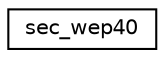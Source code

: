 digraph "Graphical Class Hierarchy"
{
  edge [fontname="Helvetica",fontsize="10",labelfontname="Helvetica",labelfontsize="10"];
  node [fontname="Helvetica",fontsize="10",shape=record];
  rankdir="LR";
  Node1 [label="sec_wep40",height=0.2,width=0.4,color="black", fillcolor="white", style="filled",URL="$structsec__wep40.html"];
}
